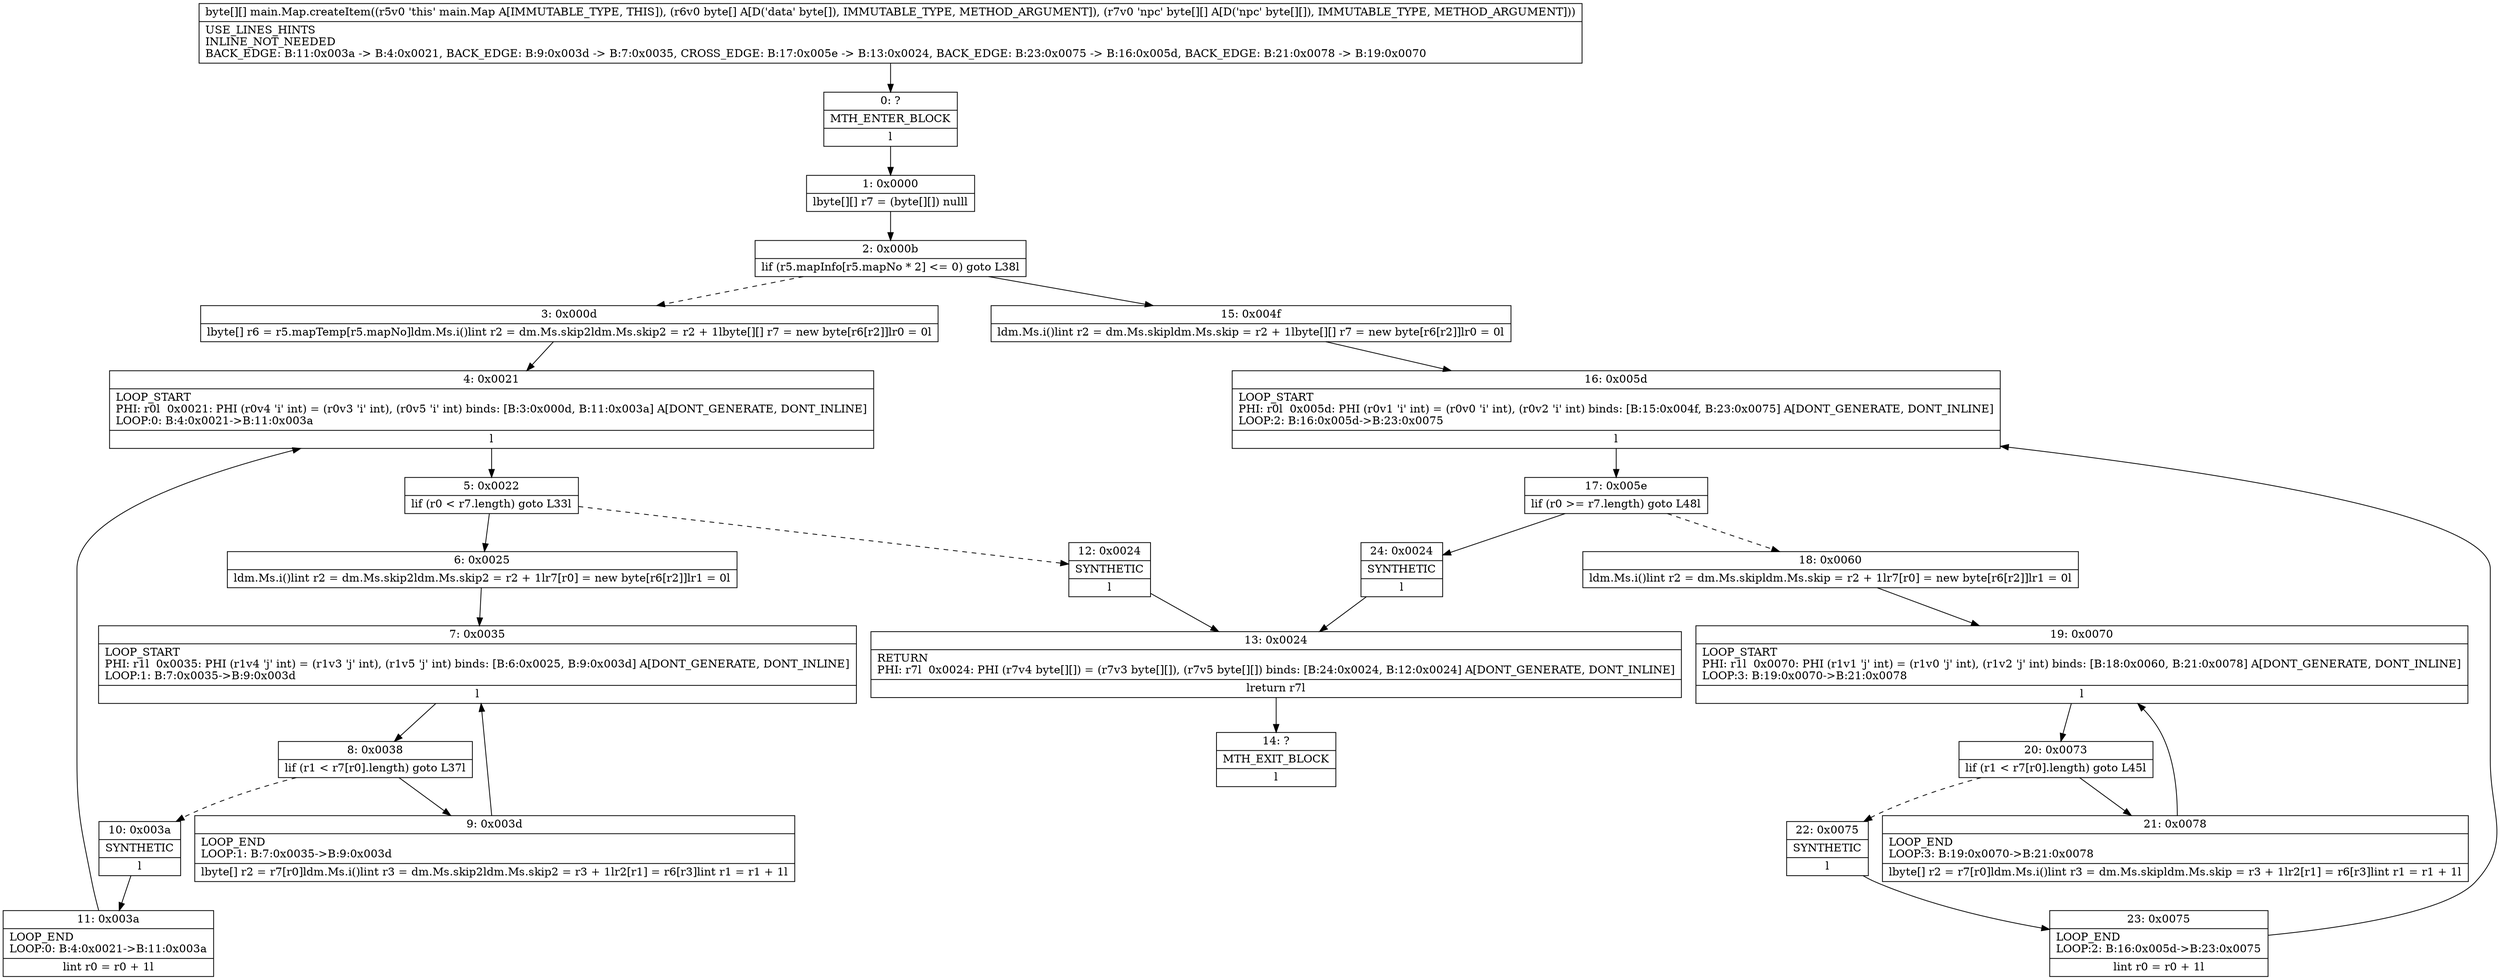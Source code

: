 digraph "CFG formain.Map.createItem([B[[B)[[B" {
Node_0 [shape=record,label="{0\:\ ?|MTH_ENTER_BLOCK\l|l}"];
Node_1 [shape=record,label="{1\:\ 0x0000|lbyte[][] r7 = (byte[][]) nulll}"];
Node_2 [shape=record,label="{2\:\ 0x000b|lif (r5.mapInfo[r5.mapNo * 2] \<= 0) goto L38l}"];
Node_3 [shape=record,label="{3\:\ 0x000d|lbyte[] r6 = r5.mapTemp[r5.mapNo]ldm.Ms.i()lint r2 = dm.Ms.skip2ldm.Ms.skip2 = r2 + 1lbyte[][] r7 = new byte[r6[r2]]lr0 = 0l}"];
Node_4 [shape=record,label="{4\:\ 0x0021|LOOP_START\lPHI: r0l  0x0021: PHI (r0v4 'i' int) = (r0v3 'i' int), (r0v5 'i' int) binds: [B:3:0x000d, B:11:0x003a] A[DONT_GENERATE, DONT_INLINE]\lLOOP:0: B:4:0x0021\-\>B:11:0x003a\l|l}"];
Node_5 [shape=record,label="{5\:\ 0x0022|lif (r0 \< r7.length) goto L33l}"];
Node_6 [shape=record,label="{6\:\ 0x0025|ldm.Ms.i()lint r2 = dm.Ms.skip2ldm.Ms.skip2 = r2 + 1lr7[r0] = new byte[r6[r2]]lr1 = 0l}"];
Node_7 [shape=record,label="{7\:\ 0x0035|LOOP_START\lPHI: r1l  0x0035: PHI (r1v4 'j' int) = (r1v3 'j' int), (r1v5 'j' int) binds: [B:6:0x0025, B:9:0x003d] A[DONT_GENERATE, DONT_INLINE]\lLOOP:1: B:7:0x0035\-\>B:9:0x003d\l|l}"];
Node_8 [shape=record,label="{8\:\ 0x0038|lif (r1 \< r7[r0].length) goto L37l}"];
Node_9 [shape=record,label="{9\:\ 0x003d|LOOP_END\lLOOP:1: B:7:0x0035\-\>B:9:0x003d\l|lbyte[] r2 = r7[r0]ldm.Ms.i()lint r3 = dm.Ms.skip2ldm.Ms.skip2 = r3 + 1lr2[r1] = r6[r3]lint r1 = r1 + 1l}"];
Node_10 [shape=record,label="{10\:\ 0x003a|SYNTHETIC\l|l}"];
Node_11 [shape=record,label="{11\:\ 0x003a|LOOP_END\lLOOP:0: B:4:0x0021\-\>B:11:0x003a\l|lint r0 = r0 + 1l}"];
Node_12 [shape=record,label="{12\:\ 0x0024|SYNTHETIC\l|l}"];
Node_13 [shape=record,label="{13\:\ 0x0024|RETURN\lPHI: r7l  0x0024: PHI (r7v4 byte[][]) = (r7v3 byte[][]), (r7v5 byte[][]) binds: [B:24:0x0024, B:12:0x0024] A[DONT_GENERATE, DONT_INLINE]\l|lreturn r7l}"];
Node_14 [shape=record,label="{14\:\ ?|MTH_EXIT_BLOCK\l|l}"];
Node_15 [shape=record,label="{15\:\ 0x004f|ldm.Ms.i()lint r2 = dm.Ms.skipldm.Ms.skip = r2 + 1lbyte[][] r7 = new byte[r6[r2]]lr0 = 0l}"];
Node_16 [shape=record,label="{16\:\ 0x005d|LOOP_START\lPHI: r0l  0x005d: PHI (r0v1 'i' int) = (r0v0 'i' int), (r0v2 'i' int) binds: [B:15:0x004f, B:23:0x0075] A[DONT_GENERATE, DONT_INLINE]\lLOOP:2: B:16:0x005d\-\>B:23:0x0075\l|l}"];
Node_17 [shape=record,label="{17\:\ 0x005e|lif (r0 \>= r7.length) goto L48l}"];
Node_18 [shape=record,label="{18\:\ 0x0060|ldm.Ms.i()lint r2 = dm.Ms.skipldm.Ms.skip = r2 + 1lr7[r0] = new byte[r6[r2]]lr1 = 0l}"];
Node_19 [shape=record,label="{19\:\ 0x0070|LOOP_START\lPHI: r1l  0x0070: PHI (r1v1 'j' int) = (r1v0 'j' int), (r1v2 'j' int) binds: [B:18:0x0060, B:21:0x0078] A[DONT_GENERATE, DONT_INLINE]\lLOOP:3: B:19:0x0070\-\>B:21:0x0078\l|l}"];
Node_20 [shape=record,label="{20\:\ 0x0073|lif (r1 \< r7[r0].length) goto L45l}"];
Node_21 [shape=record,label="{21\:\ 0x0078|LOOP_END\lLOOP:3: B:19:0x0070\-\>B:21:0x0078\l|lbyte[] r2 = r7[r0]ldm.Ms.i()lint r3 = dm.Ms.skipldm.Ms.skip = r3 + 1lr2[r1] = r6[r3]lint r1 = r1 + 1l}"];
Node_22 [shape=record,label="{22\:\ 0x0075|SYNTHETIC\l|l}"];
Node_23 [shape=record,label="{23\:\ 0x0075|LOOP_END\lLOOP:2: B:16:0x005d\-\>B:23:0x0075\l|lint r0 = r0 + 1l}"];
Node_24 [shape=record,label="{24\:\ 0x0024|SYNTHETIC\l|l}"];
MethodNode[shape=record,label="{byte[][] main.Map.createItem((r5v0 'this' main.Map A[IMMUTABLE_TYPE, THIS]), (r6v0 byte[] A[D('data' byte[]), IMMUTABLE_TYPE, METHOD_ARGUMENT]), (r7v0 'npc' byte[][] A[D('npc' byte[][]), IMMUTABLE_TYPE, METHOD_ARGUMENT]))  | USE_LINES_HINTS\lINLINE_NOT_NEEDED\lBACK_EDGE: B:11:0x003a \-\> B:4:0x0021, BACK_EDGE: B:9:0x003d \-\> B:7:0x0035, CROSS_EDGE: B:17:0x005e \-\> B:13:0x0024, BACK_EDGE: B:23:0x0075 \-\> B:16:0x005d, BACK_EDGE: B:21:0x0078 \-\> B:19:0x0070\l}"];
MethodNode -> Node_0;
Node_0 -> Node_1;
Node_1 -> Node_2;
Node_2 -> Node_3[style=dashed];
Node_2 -> Node_15;
Node_3 -> Node_4;
Node_4 -> Node_5;
Node_5 -> Node_6;
Node_5 -> Node_12[style=dashed];
Node_6 -> Node_7;
Node_7 -> Node_8;
Node_8 -> Node_9;
Node_8 -> Node_10[style=dashed];
Node_9 -> Node_7;
Node_10 -> Node_11;
Node_11 -> Node_4;
Node_12 -> Node_13;
Node_13 -> Node_14;
Node_15 -> Node_16;
Node_16 -> Node_17;
Node_17 -> Node_18[style=dashed];
Node_17 -> Node_24;
Node_18 -> Node_19;
Node_19 -> Node_20;
Node_20 -> Node_21;
Node_20 -> Node_22[style=dashed];
Node_21 -> Node_19;
Node_22 -> Node_23;
Node_23 -> Node_16;
Node_24 -> Node_13;
}

